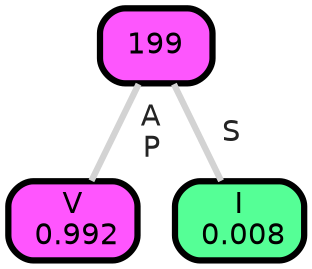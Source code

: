 graph Tree {
node [shape=box, style="filled, rounded",color="black",penwidth="3",fontcolor="black",                 fontname=helvetica] ;
graph [ranksep="0 equally", splines=straight,                 bgcolor=transparent, dpi=200] ;
edge [fontname=helvetica, fontweight=bold,fontcolor=grey14,color=lightgray] ;
0 [label="V
 0.992", fillcolor="#ff55fe"] ;
1 [label="199", fillcolor="#fd56fd"] ;
2 [label="I
 0.008", fillcolor="#55ff96"] ;
1 -- 0 [label=" A\n P",penwidth=3] ;
1 -- 2 [label=" S",penwidth=3] ;
{rank = same;}}
